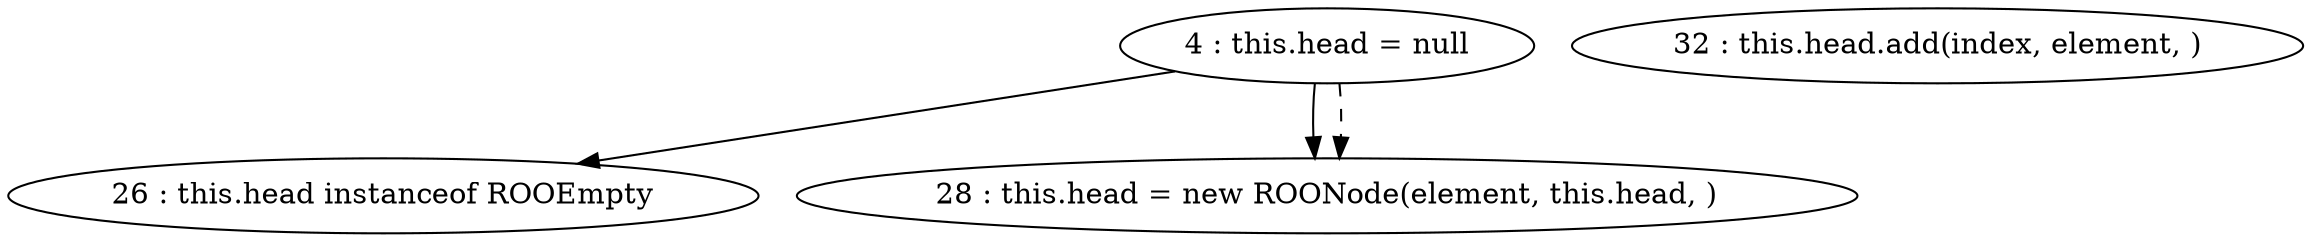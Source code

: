 digraph G {
"4 : this.head = null"
"4 : this.head = null" -> "26 : this.head instanceof ROOEmpty"
"4 : this.head = null" -> "28 : this.head = new ROONode(element, this.head, )"
"4 : this.head = null" -> "28 : this.head = new ROONode(element, this.head, )" [style=dashed]
"26 : this.head instanceof ROOEmpty"
"28 : this.head = new ROONode(element, this.head, )"
"32 : this.head.add(index, element, )"
}